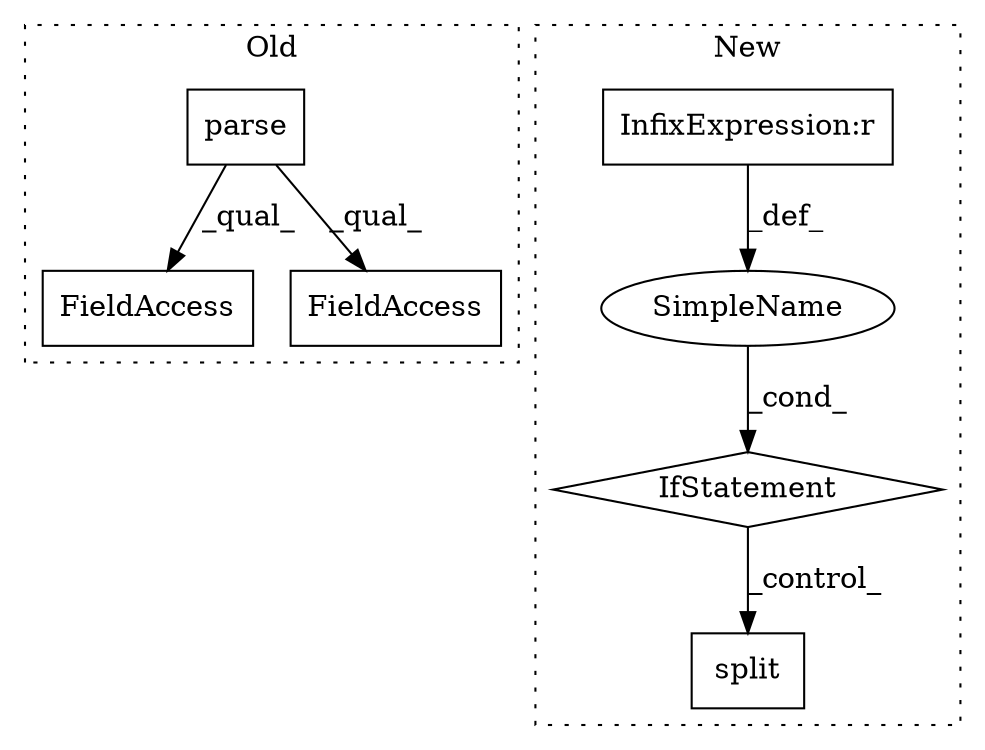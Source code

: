 digraph G {
subgraph cluster0 {
1 [label="parse" a="32" s="4069,4076" l="6,1" shape="box"];
3 [label="FieldAccess" a="22" s="4369" l="52" shape="box"];
4 [label="FieldAccess" a="22" s="4268" l="46" shape="box"];
label = "Old";
style="dotted";
}
subgraph cluster1 {
2 [label="split" a="32" s="4022" l="7" shape="box"];
5 [label="IfStatement" a="25" s="3932,3959" l="4,2" shape="diamond"];
6 [label="SimpleName" a="42" s="" l="" shape="ellipse"];
7 [label="InfixExpression:r" a="27" s="3954" l="3" shape="box"];
label = "New";
style="dotted";
}
1 -> 3 [label="_qual_"];
1 -> 4 [label="_qual_"];
5 -> 2 [label="_control_"];
6 -> 5 [label="_cond_"];
7 -> 6 [label="_def_"];
}
